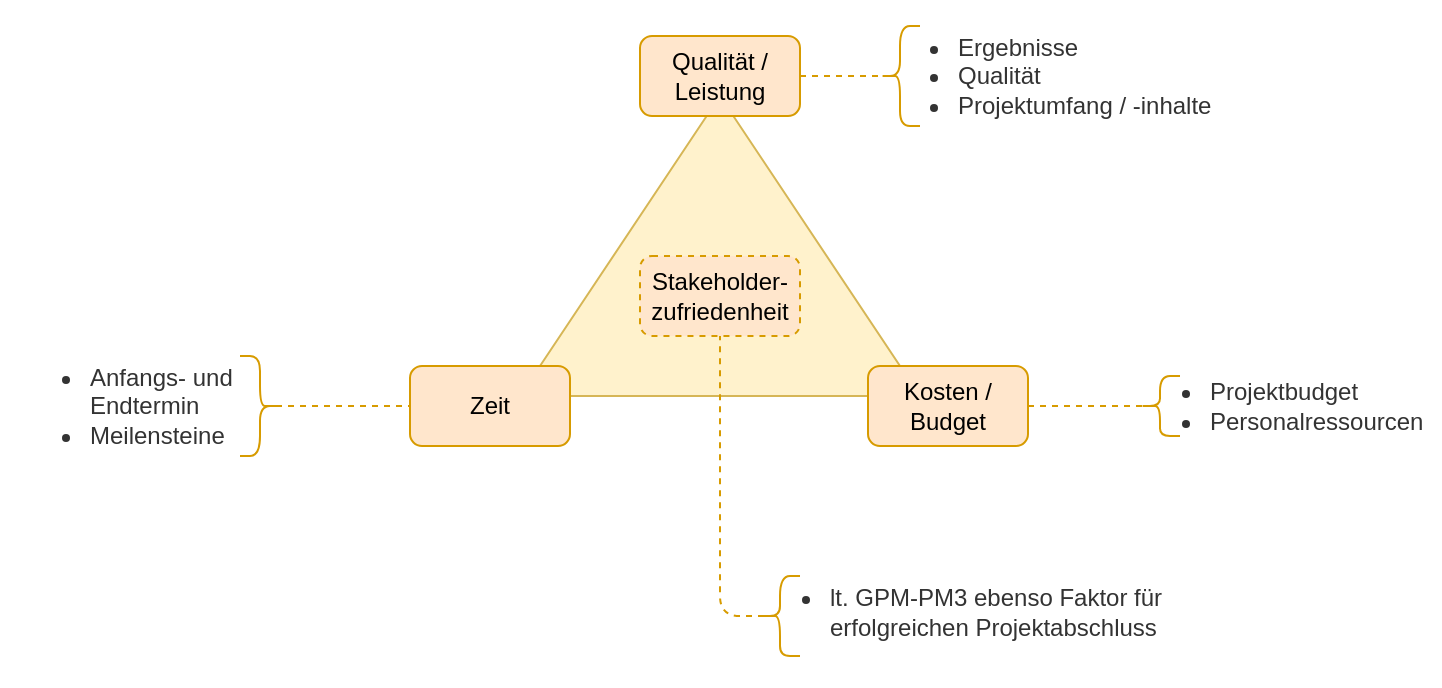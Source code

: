 <mxfile version="14.1.8" type="device"><diagram id="rlMw-q0PfVWBGVqXX4sL" name="Seite-1"><mxGraphModel dx="1596" dy="484" grid="1" gridSize="10" guides="1" tooltips="1" connect="1" arrows="1" fold="1" page="1" pageScale="1" pageWidth="827" pageHeight="1169" math="0" shadow="0"><root><mxCell id="0"/><mxCell id="1" parent="0"/><mxCell id="P9dcjlZK2Tqvu_DsjHS7-11" value="" style="triangle;whiteSpace=wrap;html=1;rotation=-90;fillColor=#fff2cc;strokeColor=#d6b656;" parent="1" vertex="1"><mxGeometry x="265" y="225" width="150" height="200" as="geometry"/></mxCell><mxCell id="P9dcjlZK2Tqvu_DsjHS7-3" value="Kosten / Budget" style="text;html=1;strokeColor=#d79b00;fillColor=#ffe6cc;align=center;verticalAlign=middle;whiteSpace=wrap;rounded=1;" parent="1" vertex="1"><mxGeometry x="414" y="385" width="80" height="40" as="geometry"/></mxCell><mxCell id="P9dcjlZK2Tqvu_DsjHS7-4" value="Stakeholder-&lt;br&gt;zufriedenheit" style="text;html=1;strokeColor=#d79b00;fillColor=#ffe6cc;align=center;verticalAlign=middle;whiteSpace=wrap;rounded=1;dashed=1;" parent="1" vertex="1"><mxGeometry x="300" y="330" width="80" height="40" as="geometry"/></mxCell><mxCell id="P9dcjlZK2Tqvu_DsjHS7-2" value="Zeit" style="text;html=1;strokeColor=#d79b00;fillColor=#ffe6cc;align=center;verticalAlign=middle;whiteSpace=wrap;rounded=1;" parent="1" vertex="1"><mxGeometry x="185" y="385" width="80" height="40" as="geometry"/></mxCell><mxCell id="P9dcjlZK2Tqvu_DsjHS7-1" value="Qualität / Leistung" style="text;html=1;strokeColor=#d79b00;fillColor=#ffe6cc;align=center;verticalAlign=middle;whiteSpace=wrap;rounded=1;" parent="1" vertex="1"><mxGeometry x="300" y="220" width="80" height="40" as="geometry"/></mxCell><mxCell id="P9dcjlZK2Tqvu_DsjHS7-13" value="&lt;ul&gt;&lt;li&gt;Ergebnisse&lt;/li&gt;&lt;li&gt;Qualität&lt;/li&gt;&lt;li&gt;Projektumfang / -inhalte&lt;/li&gt;&lt;/ul&gt;" style="rounded=0;whiteSpace=wrap;html=1;fontColor=#333333;align=left;spacingLeft=3;fillColor=none;strokeColor=none;" parent="1" vertex="1"><mxGeometry x="414" y="202.5" width="180" height="75" as="geometry"/></mxCell><mxCell id="P9dcjlZK2Tqvu_DsjHS7-14" value="&lt;ul&gt;&lt;li&gt;Anfangs- und Endtermin&lt;/li&gt;&lt;li&gt;Meilensteine&lt;/li&gt;&lt;/ul&gt;" style="rounded=0;whiteSpace=wrap;html=1;fontColor=#333333;align=left;spacingLeft=3;fillColor=none;strokeColor=none;" parent="1" vertex="1"><mxGeometry x="-20" y="367.5" width="150" height="75" as="geometry"/></mxCell><mxCell id="P9dcjlZK2Tqvu_DsjHS7-15" value="&lt;ul&gt;&lt;li&gt;lt. GPM-PM3 ebenso Faktor für erfolgreichen Projektabschluss&lt;/li&gt;&lt;/ul&gt;" style="rounded=0;whiteSpace=wrap;html=1;fontColor=#333333;align=left;spacingLeft=3;fillColor=none;strokeColor=none;" parent="1" vertex="1"><mxGeometry x="350" y="470" width="220" height="75" as="geometry"/></mxCell><mxCell id="P9dcjlZK2Tqvu_DsjHS7-16" value="&lt;ul&gt;&lt;li&gt;Projektbudget&lt;/li&gt;&lt;li&gt;Personalressourcen&lt;/li&gt;&lt;/ul&gt;" style="rounded=0;whiteSpace=wrap;html=1;fontColor=#333333;align=left;spacingLeft=3;fillColor=none;strokeColor=none;" parent="1" vertex="1"><mxGeometry x="540" y="367.5" width="160" height="75" as="geometry"/></mxCell><mxCell id="P9dcjlZK2Tqvu_DsjHS7-17" value="" style="shape=curlyBracket;whiteSpace=wrap;html=1;rounded=1;fillColor=#ffe6cc;align=left;strokeColor=#d79b00;" parent="1" vertex="1"><mxGeometry x="420" y="215" width="20" height="50" as="geometry"/></mxCell><mxCell id="P9dcjlZK2Tqvu_DsjHS7-18" value="" style="shape=curlyBracket;whiteSpace=wrap;html=1;rounded=1;fillColor=#ffe6cc;align=left;strokeColor=#d79b00;" parent="1" vertex="1"><mxGeometry x="550" y="390" width="20" height="30" as="geometry"/></mxCell><mxCell id="P9dcjlZK2Tqvu_DsjHS7-19" value="" style="shape=curlyBracket;whiteSpace=wrap;html=1;rounded=1;fillColor=#ffe6cc;align=left;strokeColor=#d79b00;" parent="1" vertex="1"><mxGeometry x="360" y="490" width="20" height="40" as="geometry"/></mxCell><mxCell id="P9dcjlZK2Tqvu_DsjHS7-20" value="" style="shape=curlyBracket;whiteSpace=wrap;html=1;rounded=1;fillColor=#ffe6cc;align=left;rotation=-180;strokeColor=#d79b00;" parent="1" vertex="1"><mxGeometry x="100" y="380" width="20" height="50" as="geometry"/></mxCell><mxCell id="P9dcjlZK2Tqvu_DsjHS7-21" value="" style="endArrow=none;html=1;entryX=0;entryY=0.5;entryDx=0;entryDy=0;exitX=0.1;exitY=0.5;exitDx=0;exitDy=0;exitPerimeter=0;dashed=1;fillColor=#ffe6cc;strokeColor=#d79b00;" parent="1" source="P9dcjlZK2Tqvu_DsjHS7-20" target="P9dcjlZK2Tqvu_DsjHS7-2" edge="1"><mxGeometry width="50" height="50" relative="1" as="geometry"><mxPoint x="130" y="470" as="sourcePoint"/><mxPoint x="180" y="420" as="targetPoint"/></mxGeometry></mxCell><mxCell id="P9dcjlZK2Tqvu_DsjHS7-22" value="" style="endArrow=none;html=1;entryX=0.5;entryY=1;entryDx=0;entryDy=0;exitX=0.1;exitY=0.5;exitDx=0;exitDy=0;exitPerimeter=0;dashed=1;fillColor=#ffe6cc;strokeColor=#d79b00;" parent="1" source="P9dcjlZK2Tqvu_DsjHS7-19" target="P9dcjlZK2Tqvu_DsjHS7-4" edge="1"><mxGeometry width="50" height="50" relative="1" as="geometry"><mxPoint x="310" y="530" as="sourcePoint"/><mxPoint x="360" y="480" as="targetPoint"/><Array as="points"><mxPoint x="340" y="510"/></Array></mxGeometry></mxCell><mxCell id="P9dcjlZK2Tqvu_DsjHS7-23" value="" style="endArrow=none;html=1;exitX=1;exitY=0.5;exitDx=0;exitDy=0;entryX=0.1;entryY=0.5;entryDx=0;entryDy=0;entryPerimeter=0;dashed=1;fillColor=#ffe6cc;strokeColor=#d79b00;" parent="1" source="P9dcjlZK2Tqvu_DsjHS7-3" target="P9dcjlZK2Tqvu_DsjHS7-18" edge="1"><mxGeometry width="50" height="50" relative="1" as="geometry"><mxPoint x="500" y="430" as="sourcePoint"/><mxPoint x="550" y="380" as="targetPoint"/></mxGeometry></mxCell><mxCell id="P9dcjlZK2Tqvu_DsjHS7-24" value="" style="endArrow=none;html=1;exitX=1;exitY=0.5;exitDx=0;exitDy=0;entryX=0.1;entryY=0.5;entryDx=0;entryDy=0;entryPerimeter=0;dashed=1;fillColor=#ffe6cc;strokeColor=#d79b00;" parent="1" source="P9dcjlZK2Tqvu_DsjHS7-1" target="P9dcjlZK2Tqvu_DsjHS7-17" edge="1"><mxGeometry width="50" height="50" relative="1" as="geometry"><mxPoint x="400" y="190" as="sourcePoint"/><mxPoint x="450" y="140" as="targetPoint"/></mxGeometry></mxCell></root></mxGraphModel></diagram></mxfile>